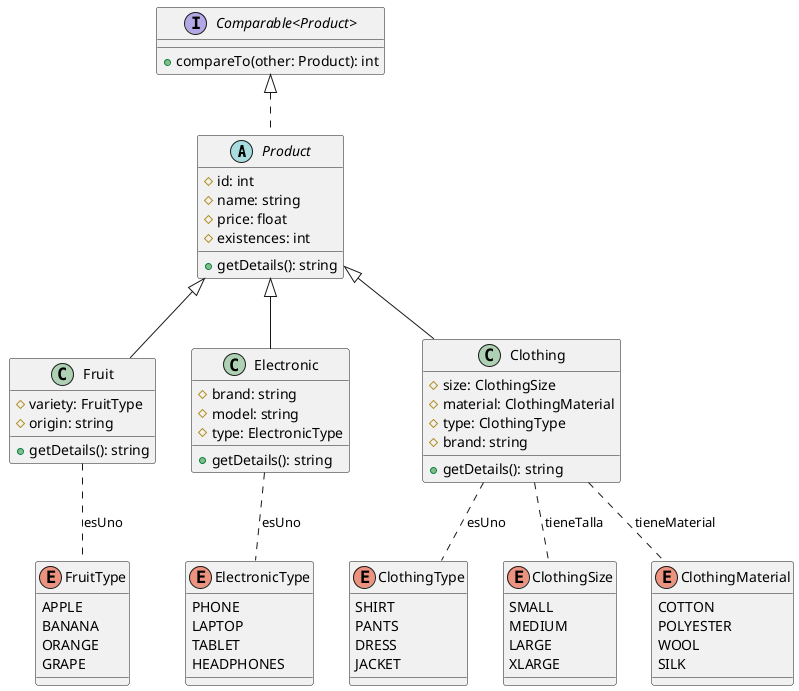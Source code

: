 @startuml
abstract class Product implements "Comparable<Product>" {
    # id: int
    # name: string
    # price: float
    # existences: int
    + getDetails(): string
}

enum FruitType {
    APPLE
    BANANA
    ORANGE
    GRAPE
}

enum ElectronicType {
    PHONE
    LAPTOP
    TABLET
    HEADPHONES
}

enum ClothingType {
    SHIRT
    PANTS
    DRESS
    JACKET
}

enum ClothingSize {
    SMALL
    MEDIUM
    LARGE
    XLARGE
}

enum ClothingMaterial {
    COTTON
    POLYESTER
    WOOL
    SILK
}

class Fruit extends Product {
    # variety: FruitType
    # origin: string
    + getDetails(): string
}

class Electronic extends Product {
    # brand: string
    # model: string
    # type: ElectronicType
    + getDetails(): string
}

class Clothing extends Product {
    # size: ClothingSize
    # material: ClothingMaterial
    # type: ClothingType
    # brand: string
    + getDetails(): string
}

interface "Comparable<Product>" {
    + compareTo(other: Product): int
}

Fruit .. FruitType: esUno
Electronic .. ElectronicType: esUno
Clothing .. ClothingType: esUno
Clothing .. ClothingSize: tieneTalla
Clothing .. ClothingMaterial: tieneMaterial

@enduml